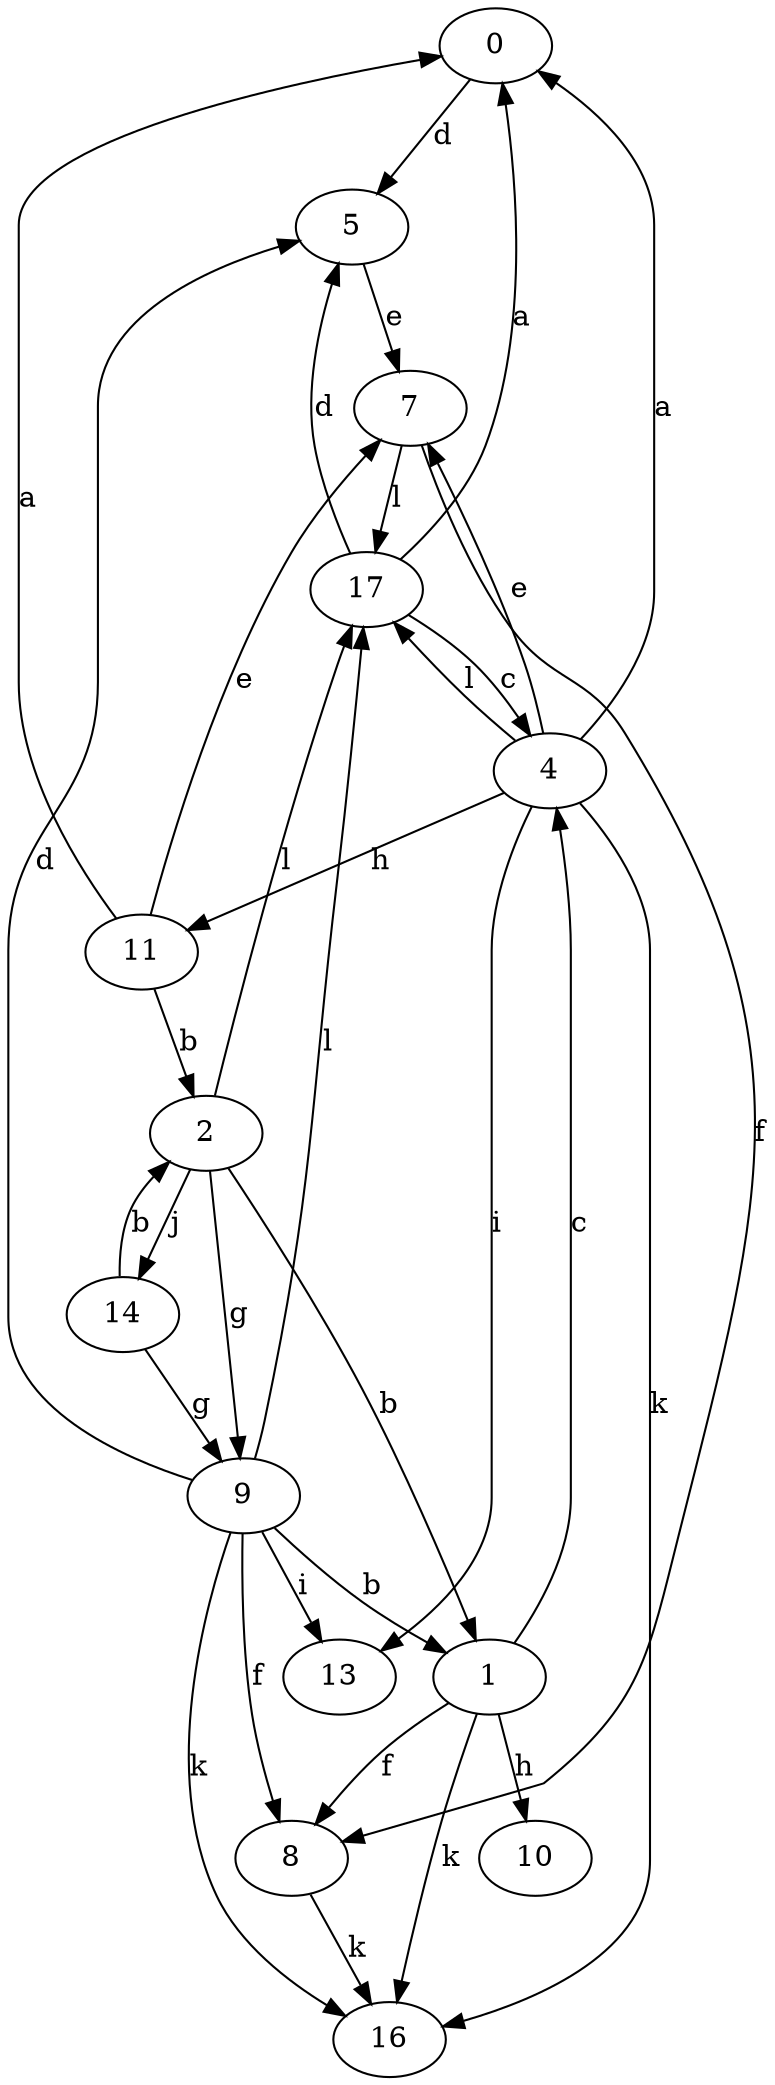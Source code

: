 strict digraph  {
0;
1;
2;
4;
5;
7;
8;
9;
10;
11;
13;
14;
16;
17;
0 -> 5  [label=d];
1 -> 4  [label=c];
1 -> 8  [label=f];
1 -> 10  [label=h];
1 -> 16  [label=k];
2 -> 1  [label=b];
2 -> 9  [label=g];
2 -> 14  [label=j];
2 -> 17  [label=l];
4 -> 0  [label=a];
4 -> 7  [label=e];
4 -> 11  [label=h];
4 -> 13  [label=i];
4 -> 16  [label=k];
4 -> 17  [label=l];
5 -> 7  [label=e];
7 -> 8  [label=f];
7 -> 17  [label=l];
8 -> 16  [label=k];
9 -> 1  [label=b];
9 -> 5  [label=d];
9 -> 8  [label=f];
9 -> 13  [label=i];
9 -> 16  [label=k];
9 -> 17  [label=l];
11 -> 0  [label=a];
11 -> 2  [label=b];
11 -> 7  [label=e];
14 -> 2  [label=b];
14 -> 9  [label=g];
17 -> 0  [label=a];
17 -> 4  [label=c];
17 -> 5  [label=d];
}
